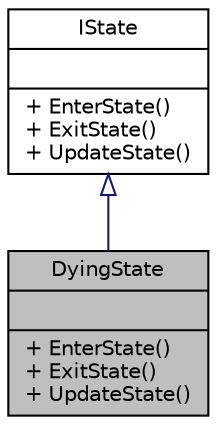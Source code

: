 digraph "DyingState"
{
 // INTERACTIVE_SVG=YES
  edge [fontname="Helvetica",fontsize="10",labelfontname="Helvetica",labelfontsize="10"];
  node [fontname="Helvetica",fontsize="10",shape=record];
  Node1 [label="{DyingState\n||+ EnterState()\l+ ExitState()\l+ UpdateState()\l}",height=0.2,width=0.4,color="black", fillcolor="grey75", style="filled", fontcolor="black"];
  Node2 -> Node1 [dir="back",color="midnightblue",fontsize="10",style="solid",arrowtail="onormal",fontname="Helvetica"];
  Node2 [label="{IState\n||+ EnterState()\l+ ExitState()\l+ UpdateState()\l}",height=0.2,width=0.4,color="black", fillcolor="white", style="filled",URL="$db/d3f/interface_action_rpg_kit_1_1_character_1_1_i_state.xhtml",tooltip="Determine the state of a Character."];
}
